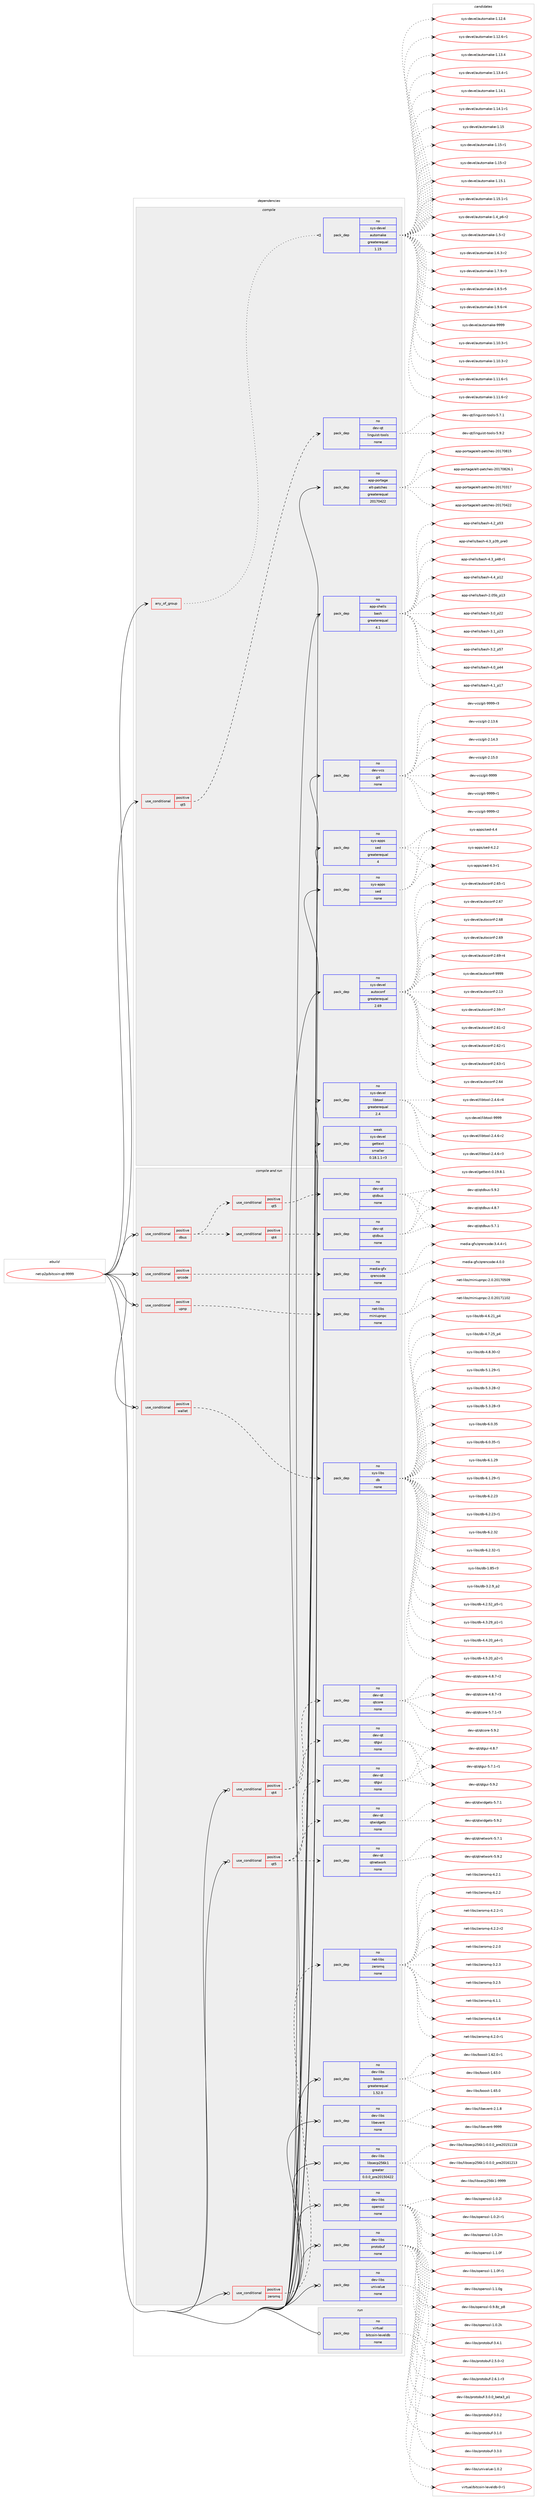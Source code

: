 digraph prolog {

# *************
# Graph options
# *************

newrank=true;
concentrate=true;
compound=true;
graph [rankdir=LR,fontname=Helvetica,fontsize=10,ranksep=1.5];#, ranksep=2.5, nodesep=0.2];
edge  [arrowhead=vee];
node  [fontname=Helvetica,fontsize=10];

# **********
# The ebuild
# **********

subgraph cluster_leftcol {
color=gray;
rank=same;
label=<<i>ebuild</i>>;
id [label="net-p2p/bitcoin-qt-9999", color=red, width=4, href="../net-p2p/bitcoin-qt-9999.svg"];
}

# ****************
# The dependencies
# ****************

subgraph cluster_midcol {
color=gray;
label=<<i>dependencies</i>>;
subgraph cluster_compile {
fillcolor="#eeeeee";
style=filled;
label=<<i>compile</i>>;
subgraph any7248 {
dependency434061 [label=<<TABLE BORDER="0" CELLBORDER="1" CELLSPACING="0" CELLPADDING="4"><TR><TD CELLPADDING="10">any_of_group</TD></TR></TABLE>>, shape=none, color=red];subgraph pack319326 {
dependency434062 [label=<<TABLE BORDER="0" CELLBORDER="1" CELLSPACING="0" CELLPADDING="4" WIDTH="220"><TR><TD ROWSPAN="6" CELLPADDING="30">pack_dep</TD></TR><TR><TD WIDTH="110">no</TD></TR><TR><TD>sys-devel</TD></TR><TR><TD>automake</TD></TR><TR><TD>greaterequal</TD></TR><TR><TD>1.15</TD></TR></TABLE>>, shape=none, color=blue];
}
dependency434061:e -> dependency434062:w [weight=20,style="dotted",arrowhead="oinv"];
}
id:e -> dependency434061:w [weight=20,style="solid",arrowhead="vee"];
subgraph cond107256 {
dependency434063 [label=<<TABLE BORDER="0" CELLBORDER="1" CELLSPACING="0" CELLPADDING="4"><TR><TD ROWSPAN="3" CELLPADDING="10">use_conditional</TD></TR><TR><TD>positive</TD></TR><TR><TD>qt5</TD></TR></TABLE>>, shape=none, color=red];
subgraph pack319327 {
dependency434064 [label=<<TABLE BORDER="0" CELLBORDER="1" CELLSPACING="0" CELLPADDING="4" WIDTH="220"><TR><TD ROWSPAN="6" CELLPADDING="30">pack_dep</TD></TR><TR><TD WIDTH="110">no</TD></TR><TR><TD>dev-qt</TD></TR><TR><TD>linguist-tools</TD></TR><TR><TD>none</TD></TR><TR><TD></TD></TR></TABLE>>, shape=none, color=blue];
}
dependency434063:e -> dependency434064:w [weight=20,style="dashed",arrowhead="vee"];
}
id:e -> dependency434063:w [weight=20,style="solid",arrowhead="vee"];
subgraph pack319328 {
dependency434065 [label=<<TABLE BORDER="0" CELLBORDER="1" CELLSPACING="0" CELLPADDING="4" WIDTH="220"><TR><TD ROWSPAN="6" CELLPADDING="30">pack_dep</TD></TR><TR><TD WIDTH="110">no</TD></TR><TR><TD>app-portage</TD></TR><TR><TD>elt-patches</TD></TR><TR><TD>greaterequal</TD></TR><TR><TD>20170422</TD></TR></TABLE>>, shape=none, color=blue];
}
id:e -> dependency434065:w [weight=20,style="solid",arrowhead="vee"];
subgraph pack319329 {
dependency434066 [label=<<TABLE BORDER="0" CELLBORDER="1" CELLSPACING="0" CELLPADDING="4" WIDTH="220"><TR><TD ROWSPAN="6" CELLPADDING="30">pack_dep</TD></TR><TR><TD WIDTH="110">no</TD></TR><TR><TD>app-shells</TD></TR><TR><TD>bash</TD></TR><TR><TD>greaterequal</TD></TR><TR><TD>4.1</TD></TR></TABLE>>, shape=none, color=blue];
}
id:e -> dependency434066:w [weight=20,style="solid",arrowhead="vee"];
subgraph pack319330 {
dependency434067 [label=<<TABLE BORDER="0" CELLBORDER="1" CELLSPACING="0" CELLPADDING="4" WIDTH="220"><TR><TD ROWSPAN="6" CELLPADDING="30">pack_dep</TD></TR><TR><TD WIDTH="110">no</TD></TR><TR><TD>dev-vcs</TD></TR><TR><TD>git</TD></TR><TR><TD>none</TD></TR><TR><TD></TD></TR></TABLE>>, shape=none, color=blue];
}
id:e -> dependency434067:w [weight=20,style="solid",arrowhead="vee"];
subgraph pack319331 {
dependency434068 [label=<<TABLE BORDER="0" CELLBORDER="1" CELLSPACING="0" CELLPADDING="4" WIDTH="220"><TR><TD ROWSPAN="6" CELLPADDING="30">pack_dep</TD></TR><TR><TD WIDTH="110">no</TD></TR><TR><TD>sys-apps</TD></TR><TR><TD>sed</TD></TR><TR><TD>greaterequal</TD></TR><TR><TD>4</TD></TR></TABLE>>, shape=none, color=blue];
}
id:e -> dependency434068:w [weight=20,style="solid",arrowhead="vee"];
subgraph pack319332 {
dependency434069 [label=<<TABLE BORDER="0" CELLBORDER="1" CELLSPACING="0" CELLPADDING="4" WIDTH="220"><TR><TD ROWSPAN="6" CELLPADDING="30">pack_dep</TD></TR><TR><TD WIDTH="110">no</TD></TR><TR><TD>sys-apps</TD></TR><TR><TD>sed</TD></TR><TR><TD>none</TD></TR><TR><TD></TD></TR></TABLE>>, shape=none, color=blue];
}
id:e -> dependency434069:w [weight=20,style="solid",arrowhead="vee"];
subgraph pack319333 {
dependency434070 [label=<<TABLE BORDER="0" CELLBORDER="1" CELLSPACING="0" CELLPADDING="4" WIDTH="220"><TR><TD ROWSPAN="6" CELLPADDING="30">pack_dep</TD></TR><TR><TD WIDTH="110">no</TD></TR><TR><TD>sys-devel</TD></TR><TR><TD>autoconf</TD></TR><TR><TD>greaterequal</TD></TR><TR><TD>2.69</TD></TR></TABLE>>, shape=none, color=blue];
}
id:e -> dependency434070:w [weight=20,style="solid",arrowhead="vee"];
subgraph pack319334 {
dependency434071 [label=<<TABLE BORDER="0" CELLBORDER="1" CELLSPACING="0" CELLPADDING="4" WIDTH="220"><TR><TD ROWSPAN="6" CELLPADDING="30">pack_dep</TD></TR><TR><TD WIDTH="110">no</TD></TR><TR><TD>sys-devel</TD></TR><TR><TD>libtool</TD></TR><TR><TD>greaterequal</TD></TR><TR><TD>2.4</TD></TR></TABLE>>, shape=none, color=blue];
}
id:e -> dependency434071:w [weight=20,style="solid",arrowhead="vee"];
subgraph pack319335 {
dependency434072 [label=<<TABLE BORDER="0" CELLBORDER="1" CELLSPACING="0" CELLPADDING="4" WIDTH="220"><TR><TD ROWSPAN="6" CELLPADDING="30">pack_dep</TD></TR><TR><TD WIDTH="110">weak</TD></TR><TR><TD>sys-devel</TD></TR><TR><TD>gettext</TD></TR><TR><TD>smaller</TD></TR><TR><TD>0.18.1.1-r3</TD></TR></TABLE>>, shape=none, color=blue];
}
id:e -> dependency434072:w [weight=20,style="solid",arrowhead="vee"];
}
subgraph cluster_compileandrun {
fillcolor="#eeeeee";
style=filled;
label=<<i>compile and run</i>>;
subgraph cond107257 {
dependency434073 [label=<<TABLE BORDER="0" CELLBORDER="1" CELLSPACING="0" CELLPADDING="4"><TR><TD ROWSPAN="3" CELLPADDING="10">use_conditional</TD></TR><TR><TD>positive</TD></TR><TR><TD>dbus</TD></TR></TABLE>>, shape=none, color=red];
subgraph cond107258 {
dependency434074 [label=<<TABLE BORDER="0" CELLBORDER="1" CELLSPACING="0" CELLPADDING="4"><TR><TD ROWSPAN="3" CELLPADDING="10">use_conditional</TD></TR><TR><TD>positive</TD></TR><TR><TD>qt4</TD></TR></TABLE>>, shape=none, color=red];
subgraph pack319336 {
dependency434075 [label=<<TABLE BORDER="0" CELLBORDER="1" CELLSPACING="0" CELLPADDING="4" WIDTH="220"><TR><TD ROWSPAN="6" CELLPADDING="30">pack_dep</TD></TR><TR><TD WIDTH="110">no</TD></TR><TR><TD>dev-qt</TD></TR><TR><TD>qtdbus</TD></TR><TR><TD>none</TD></TR><TR><TD></TD></TR></TABLE>>, shape=none, color=blue];
}
dependency434074:e -> dependency434075:w [weight=20,style="dashed",arrowhead="vee"];
}
dependency434073:e -> dependency434074:w [weight=20,style="dashed",arrowhead="vee"];
subgraph cond107259 {
dependency434076 [label=<<TABLE BORDER="0" CELLBORDER="1" CELLSPACING="0" CELLPADDING="4"><TR><TD ROWSPAN="3" CELLPADDING="10">use_conditional</TD></TR><TR><TD>positive</TD></TR><TR><TD>qt5</TD></TR></TABLE>>, shape=none, color=red];
subgraph pack319337 {
dependency434077 [label=<<TABLE BORDER="0" CELLBORDER="1" CELLSPACING="0" CELLPADDING="4" WIDTH="220"><TR><TD ROWSPAN="6" CELLPADDING="30">pack_dep</TD></TR><TR><TD WIDTH="110">no</TD></TR><TR><TD>dev-qt</TD></TR><TR><TD>qtdbus</TD></TR><TR><TD>none</TD></TR><TR><TD></TD></TR></TABLE>>, shape=none, color=blue];
}
dependency434076:e -> dependency434077:w [weight=20,style="dashed",arrowhead="vee"];
}
dependency434073:e -> dependency434076:w [weight=20,style="dashed",arrowhead="vee"];
}
id:e -> dependency434073:w [weight=20,style="solid",arrowhead="odotvee"];
subgraph cond107260 {
dependency434078 [label=<<TABLE BORDER="0" CELLBORDER="1" CELLSPACING="0" CELLPADDING="4"><TR><TD ROWSPAN="3" CELLPADDING="10">use_conditional</TD></TR><TR><TD>positive</TD></TR><TR><TD>qrcode</TD></TR></TABLE>>, shape=none, color=red];
subgraph pack319338 {
dependency434079 [label=<<TABLE BORDER="0" CELLBORDER="1" CELLSPACING="0" CELLPADDING="4" WIDTH="220"><TR><TD ROWSPAN="6" CELLPADDING="30">pack_dep</TD></TR><TR><TD WIDTH="110">no</TD></TR><TR><TD>media-gfx</TD></TR><TR><TD>qrencode</TD></TR><TR><TD>none</TD></TR><TR><TD></TD></TR></TABLE>>, shape=none, color=blue];
}
dependency434078:e -> dependency434079:w [weight=20,style="dashed",arrowhead="vee"];
}
id:e -> dependency434078:w [weight=20,style="solid",arrowhead="odotvee"];
subgraph cond107261 {
dependency434080 [label=<<TABLE BORDER="0" CELLBORDER="1" CELLSPACING="0" CELLPADDING="4"><TR><TD ROWSPAN="3" CELLPADDING="10">use_conditional</TD></TR><TR><TD>positive</TD></TR><TR><TD>qt4</TD></TR></TABLE>>, shape=none, color=red];
subgraph pack319339 {
dependency434081 [label=<<TABLE BORDER="0" CELLBORDER="1" CELLSPACING="0" CELLPADDING="4" WIDTH="220"><TR><TD ROWSPAN="6" CELLPADDING="30">pack_dep</TD></TR><TR><TD WIDTH="110">no</TD></TR><TR><TD>dev-qt</TD></TR><TR><TD>qtcore</TD></TR><TR><TD>none</TD></TR><TR><TD></TD></TR></TABLE>>, shape=none, color=blue];
}
dependency434080:e -> dependency434081:w [weight=20,style="dashed",arrowhead="vee"];
subgraph pack319340 {
dependency434082 [label=<<TABLE BORDER="0" CELLBORDER="1" CELLSPACING="0" CELLPADDING="4" WIDTH="220"><TR><TD ROWSPAN="6" CELLPADDING="30">pack_dep</TD></TR><TR><TD WIDTH="110">no</TD></TR><TR><TD>dev-qt</TD></TR><TR><TD>qtgui</TD></TR><TR><TD>none</TD></TR><TR><TD></TD></TR></TABLE>>, shape=none, color=blue];
}
dependency434080:e -> dependency434082:w [weight=20,style="dashed",arrowhead="vee"];
}
id:e -> dependency434080:w [weight=20,style="solid",arrowhead="odotvee"];
subgraph cond107262 {
dependency434083 [label=<<TABLE BORDER="0" CELLBORDER="1" CELLSPACING="0" CELLPADDING="4"><TR><TD ROWSPAN="3" CELLPADDING="10">use_conditional</TD></TR><TR><TD>positive</TD></TR><TR><TD>qt5</TD></TR></TABLE>>, shape=none, color=red];
subgraph pack319341 {
dependency434084 [label=<<TABLE BORDER="0" CELLBORDER="1" CELLSPACING="0" CELLPADDING="4" WIDTH="220"><TR><TD ROWSPAN="6" CELLPADDING="30">pack_dep</TD></TR><TR><TD WIDTH="110">no</TD></TR><TR><TD>dev-qt</TD></TR><TR><TD>qtgui</TD></TR><TR><TD>none</TD></TR><TR><TD></TD></TR></TABLE>>, shape=none, color=blue];
}
dependency434083:e -> dependency434084:w [weight=20,style="dashed",arrowhead="vee"];
subgraph pack319342 {
dependency434085 [label=<<TABLE BORDER="0" CELLBORDER="1" CELLSPACING="0" CELLPADDING="4" WIDTH="220"><TR><TD ROWSPAN="6" CELLPADDING="30">pack_dep</TD></TR><TR><TD WIDTH="110">no</TD></TR><TR><TD>dev-qt</TD></TR><TR><TD>qtnetwork</TD></TR><TR><TD>none</TD></TR><TR><TD></TD></TR></TABLE>>, shape=none, color=blue];
}
dependency434083:e -> dependency434085:w [weight=20,style="dashed",arrowhead="vee"];
subgraph pack319343 {
dependency434086 [label=<<TABLE BORDER="0" CELLBORDER="1" CELLSPACING="0" CELLPADDING="4" WIDTH="220"><TR><TD ROWSPAN="6" CELLPADDING="30">pack_dep</TD></TR><TR><TD WIDTH="110">no</TD></TR><TR><TD>dev-qt</TD></TR><TR><TD>qtwidgets</TD></TR><TR><TD>none</TD></TR><TR><TD></TD></TR></TABLE>>, shape=none, color=blue];
}
dependency434083:e -> dependency434086:w [weight=20,style="dashed",arrowhead="vee"];
}
id:e -> dependency434083:w [weight=20,style="solid",arrowhead="odotvee"];
subgraph cond107263 {
dependency434087 [label=<<TABLE BORDER="0" CELLBORDER="1" CELLSPACING="0" CELLPADDING="4"><TR><TD ROWSPAN="3" CELLPADDING="10">use_conditional</TD></TR><TR><TD>positive</TD></TR><TR><TD>upnp</TD></TR></TABLE>>, shape=none, color=red];
subgraph pack319344 {
dependency434088 [label=<<TABLE BORDER="0" CELLBORDER="1" CELLSPACING="0" CELLPADDING="4" WIDTH="220"><TR><TD ROWSPAN="6" CELLPADDING="30">pack_dep</TD></TR><TR><TD WIDTH="110">no</TD></TR><TR><TD>net-libs</TD></TR><TR><TD>miniupnpc</TD></TR><TR><TD>none</TD></TR><TR><TD></TD></TR></TABLE>>, shape=none, color=blue];
}
dependency434087:e -> dependency434088:w [weight=20,style="dashed",arrowhead="vee"];
}
id:e -> dependency434087:w [weight=20,style="solid",arrowhead="odotvee"];
subgraph cond107264 {
dependency434089 [label=<<TABLE BORDER="0" CELLBORDER="1" CELLSPACING="0" CELLPADDING="4"><TR><TD ROWSPAN="3" CELLPADDING="10">use_conditional</TD></TR><TR><TD>positive</TD></TR><TR><TD>wallet</TD></TR></TABLE>>, shape=none, color=red];
subgraph pack319345 {
dependency434090 [label=<<TABLE BORDER="0" CELLBORDER="1" CELLSPACING="0" CELLPADDING="4" WIDTH="220"><TR><TD ROWSPAN="6" CELLPADDING="30">pack_dep</TD></TR><TR><TD WIDTH="110">no</TD></TR><TR><TD>sys-libs</TD></TR><TR><TD>db</TD></TR><TR><TD>none</TD></TR><TR><TD></TD></TR></TABLE>>, shape=none, color=blue];
}
dependency434089:e -> dependency434090:w [weight=20,style="dashed",arrowhead="vee"];
}
id:e -> dependency434089:w [weight=20,style="solid",arrowhead="odotvee"];
subgraph cond107265 {
dependency434091 [label=<<TABLE BORDER="0" CELLBORDER="1" CELLSPACING="0" CELLPADDING="4"><TR><TD ROWSPAN="3" CELLPADDING="10">use_conditional</TD></TR><TR><TD>positive</TD></TR><TR><TD>zeromq</TD></TR></TABLE>>, shape=none, color=red];
subgraph pack319346 {
dependency434092 [label=<<TABLE BORDER="0" CELLBORDER="1" CELLSPACING="0" CELLPADDING="4" WIDTH="220"><TR><TD ROWSPAN="6" CELLPADDING="30">pack_dep</TD></TR><TR><TD WIDTH="110">no</TD></TR><TR><TD>net-libs</TD></TR><TR><TD>zeromq</TD></TR><TR><TD>none</TD></TR><TR><TD></TD></TR></TABLE>>, shape=none, color=blue];
}
dependency434091:e -> dependency434092:w [weight=20,style="dashed",arrowhead="vee"];
}
id:e -> dependency434091:w [weight=20,style="solid",arrowhead="odotvee"];
subgraph pack319347 {
dependency434093 [label=<<TABLE BORDER="0" CELLBORDER="1" CELLSPACING="0" CELLPADDING="4" WIDTH="220"><TR><TD ROWSPAN="6" CELLPADDING="30">pack_dep</TD></TR><TR><TD WIDTH="110">no</TD></TR><TR><TD>dev-libs</TD></TR><TR><TD>boost</TD></TR><TR><TD>greaterequal</TD></TR><TR><TD>1.52.0</TD></TR></TABLE>>, shape=none, color=blue];
}
id:e -> dependency434093:w [weight=20,style="solid",arrowhead="odotvee"];
subgraph pack319348 {
dependency434094 [label=<<TABLE BORDER="0" CELLBORDER="1" CELLSPACING="0" CELLPADDING="4" WIDTH="220"><TR><TD ROWSPAN="6" CELLPADDING="30">pack_dep</TD></TR><TR><TD WIDTH="110">no</TD></TR><TR><TD>dev-libs</TD></TR><TR><TD>libevent</TD></TR><TR><TD>none</TD></TR><TR><TD></TD></TR></TABLE>>, shape=none, color=blue];
}
id:e -> dependency434094:w [weight=20,style="solid",arrowhead="odotvee"];
subgraph pack319349 {
dependency434095 [label=<<TABLE BORDER="0" CELLBORDER="1" CELLSPACING="0" CELLPADDING="4" WIDTH="220"><TR><TD ROWSPAN="6" CELLPADDING="30">pack_dep</TD></TR><TR><TD WIDTH="110">no</TD></TR><TR><TD>dev-libs</TD></TR><TR><TD>libsecp256k1</TD></TR><TR><TD>greater</TD></TR><TR><TD>0.0.0_pre20150422</TD></TR></TABLE>>, shape=none, color=blue];
}
id:e -> dependency434095:w [weight=20,style="solid",arrowhead="odotvee"];
subgraph pack319350 {
dependency434096 [label=<<TABLE BORDER="0" CELLBORDER="1" CELLSPACING="0" CELLPADDING="4" WIDTH="220"><TR><TD ROWSPAN="6" CELLPADDING="30">pack_dep</TD></TR><TR><TD WIDTH="110">no</TD></TR><TR><TD>dev-libs</TD></TR><TR><TD>openssl</TD></TR><TR><TD>none</TD></TR><TR><TD></TD></TR></TABLE>>, shape=none, color=blue];
}
id:e -> dependency434096:w [weight=20,style="solid",arrowhead="odotvee"];
subgraph pack319351 {
dependency434097 [label=<<TABLE BORDER="0" CELLBORDER="1" CELLSPACING="0" CELLPADDING="4" WIDTH="220"><TR><TD ROWSPAN="6" CELLPADDING="30">pack_dep</TD></TR><TR><TD WIDTH="110">no</TD></TR><TR><TD>dev-libs</TD></TR><TR><TD>protobuf</TD></TR><TR><TD>none</TD></TR><TR><TD></TD></TR></TABLE>>, shape=none, color=blue];
}
id:e -> dependency434097:w [weight=20,style="solid",arrowhead="odotvee"];
subgraph pack319352 {
dependency434098 [label=<<TABLE BORDER="0" CELLBORDER="1" CELLSPACING="0" CELLPADDING="4" WIDTH="220"><TR><TD ROWSPAN="6" CELLPADDING="30">pack_dep</TD></TR><TR><TD WIDTH="110">no</TD></TR><TR><TD>dev-libs</TD></TR><TR><TD>univalue</TD></TR><TR><TD>none</TD></TR><TR><TD></TD></TR></TABLE>>, shape=none, color=blue];
}
id:e -> dependency434098:w [weight=20,style="solid",arrowhead="odotvee"];
}
subgraph cluster_run {
fillcolor="#eeeeee";
style=filled;
label=<<i>run</i>>;
subgraph pack319353 {
dependency434099 [label=<<TABLE BORDER="0" CELLBORDER="1" CELLSPACING="0" CELLPADDING="4" WIDTH="220"><TR><TD ROWSPAN="6" CELLPADDING="30">pack_dep</TD></TR><TR><TD WIDTH="110">no</TD></TR><TR><TD>virtual</TD></TR><TR><TD>bitcoin-leveldb</TD></TR><TR><TD>none</TD></TR><TR><TD></TD></TR></TABLE>>, shape=none, color=blue];
}
id:e -> dependency434099:w [weight=20,style="solid",arrowhead="odot"];
}
}

# **************
# The candidates
# **************

subgraph cluster_choices {
rank=same;
color=gray;
label=<<i>candidates</i>>;

subgraph choice319326 {
color=black;
nodesep=1;
choice11512111545100101118101108479711711611110997107101454946494846514511449 [label="sys-devel/automake-1.10.3-r1", color=red, width=4,href="../sys-devel/automake-1.10.3-r1.svg"];
choice11512111545100101118101108479711711611110997107101454946494846514511450 [label="sys-devel/automake-1.10.3-r2", color=red, width=4,href="../sys-devel/automake-1.10.3-r2.svg"];
choice11512111545100101118101108479711711611110997107101454946494946544511449 [label="sys-devel/automake-1.11.6-r1", color=red, width=4,href="../sys-devel/automake-1.11.6-r1.svg"];
choice11512111545100101118101108479711711611110997107101454946494946544511450 [label="sys-devel/automake-1.11.6-r2", color=red, width=4,href="../sys-devel/automake-1.11.6-r2.svg"];
choice1151211154510010111810110847971171161111099710710145494649504654 [label="sys-devel/automake-1.12.6", color=red, width=4,href="../sys-devel/automake-1.12.6.svg"];
choice11512111545100101118101108479711711611110997107101454946495046544511449 [label="sys-devel/automake-1.12.6-r1", color=red, width=4,href="../sys-devel/automake-1.12.6-r1.svg"];
choice1151211154510010111810110847971171161111099710710145494649514652 [label="sys-devel/automake-1.13.4", color=red, width=4,href="../sys-devel/automake-1.13.4.svg"];
choice11512111545100101118101108479711711611110997107101454946495146524511449 [label="sys-devel/automake-1.13.4-r1", color=red, width=4,href="../sys-devel/automake-1.13.4-r1.svg"];
choice1151211154510010111810110847971171161111099710710145494649524649 [label="sys-devel/automake-1.14.1", color=red, width=4,href="../sys-devel/automake-1.14.1.svg"];
choice11512111545100101118101108479711711611110997107101454946495246494511449 [label="sys-devel/automake-1.14.1-r1", color=red, width=4,href="../sys-devel/automake-1.14.1-r1.svg"];
choice115121115451001011181011084797117116111109971071014549464953 [label="sys-devel/automake-1.15", color=red, width=4,href="../sys-devel/automake-1.15.svg"];
choice1151211154510010111810110847971171161111099710710145494649534511449 [label="sys-devel/automake-1.15-r1", color=red, width=4,href="../sys-devel/automake-1.15-r1.svg"];
choice1151211154510010111810110847971171161111099710710145494649534511450 [label="sys-devel/automake-1.15-r2", color=red, width=4,href="../sys-devel/automake-1.15-r2.svg"];
choice1151211154510010111810110847971171161111099710710145494649534649 [label="sys-devel/automake-1.15.1", color=red, width=4,href="../sys-devel/automake-1.15.1.svg"];
choice11512111545100101118101108479711711611110997107101454946495346494511449 [label="sys-devel/automake-1.15.1-r1", color=red, width=4,href="../sys-devel/automake-1.15.1-r1.svg"];
choice115121115451001011181011084797117116111109971071014549465295112544511450 [label="sys-devel/automake-1.4_p6-r2", color=red, width=4,href="../sys-devel/automake-1.4_p6-r2.svg"];
choice11512111545100101118101108479711711611110997107101454946534511450 [label="sys-devel/automake-1.5-r2", color=red, width=4,href="../sys-devel/automake-1.5-r2.svg"];
choice115121115451001011181011084797117116111109971071014549465446514511450 [label="sys-devel/automake-1.6.3-r2", color=red, width=4,href="../sys-devel/automake-1.6.3-r2.svg"];
choice115121115451001011181011084797117116111109971071014549465546574511451 [label="sys-devel/automake-1.7.9-r3", color=red, width=4,href="../sys-devel/automake-1.7.9-r3.svg"];
choice115121115451001011181011084797117116111109971071014549465646534511453 [label="sys-devel/automake-1.8.5-r5", color=red, width=4,href="../sys-devel/automake-1.8.5-r5.svg"];
choice115121115451001011181011084797117116111109971071014549465746544511452 [label="sys-devel/automake-1.9.6-r4", color=red, width=4,href="../sys-devel/automake-1.9.6-r4.svg"];
choice115121115451001011181011084797117116111109971071014557575757 [label="sys-devel/automake-9999", color=red, width=4,href="../sys-devel/automake-9999.svg"];
dependency434062:e -> choice11512111545100101118101108479711711611110997107101454946494846514511449:w [style=dotted,weight="100"];
dependency434062:e -> choice11512111545100101118101108479711711611110997107101454946494846514511450:w [style=dotted,weight="100"];
dependency434062:e -> choice11512111545100101118101108479711711611110997107101454946494946544511449:w [style=dotted,weight="100"];
dependency434062:e -> choice11512111545100101118101108479711711611110997107101454946494946544511450:w [style=dotted,weight="100"];
dependency434062:e -> choice1151211154510010111810110847971171161111099710710145494649504654:w [style=dotted,weight="100"];
dependency434062:e -> choice11512111545100101118101108479711711611110997107101454946495046544511449:w [style=dotted,weight="100"];
dependency434062:e -> choice1151211154510010111810110847971171161111099710710145494649514652:w [style=dotted,weight="100"];
dependency434062:e -> choice11512111545100101118101108479711711611110997107101454946495146524511449:w [style=dotted,weight="100"];
dependency434062:e -> choice1151211154510010111810110847971171161111099710710145494649524649:w [style=dotted,weight="100"];
dependency434062:e -> choice11512111545100101118101108479711711611110997107101454946495246494511449:w [style=dotted,weight="100"];
dependency434062:e -> choice115121115451001011181011084797117116111109971071014549464953:w [style=dotted,weight="100"];
dependency434062:e -> choice1151211154510010111810110847971171161111099710710145494649534511449:w [style=dotted,weight="100"];
dependency434062:e -> choice1151211154510010111810110847971171161111099710710145494649534511450:w [style=dotted,weight="100"];
dependency434062:e -> choice1151211154510010111810110847971171161111099710710145494649534649:w [style=dotted,weight="100"];
dependency434062:e -> choice11512111545100101118101108479711711611110997107101454946495346494511449:w [style=dotted,weight="100"];
dependency434062:e -> choice115121115451001011181011084797117116111109971071014549465295112544511450:w [style=dotted,weight="100"];
dependency434062:e -> choice11512111545100101118101108479711711611110997107101454946534511450:w [style=dotted,weight="100"];
dependency434062:e -> choice115121115451001011181011084797117116111109971071014549465446514511450:w [style=dotted,weight="100"];
dependency434062:e -> choice115121115451001011181011084797117116111109971071014549465546574511451:w [style=dotted,weight="100"];
dependency434062:e -> choice115121115451001011181011084797117116111109971071014549465646534511453:w [style=dotted,weight="100"];
dependency434062:e -> choice115121115451001011181011084797117116111109971071014549465746544511452:w [style=dotted,weight="100"];
dependency434062:e -> choice115121115451001011181011084797117116111109971071014557575757:w [style=dotted,weight="100"];
}
subgraph choice319327 {
color=black;
nodesep=1;
choice100101118451131164710810511010311710511511645116111111108115455346554649 [label="dev-qt/linguist-tools-5.7.1", color=red, width=4,href="../dev-qt/linguist-tools-5.7.1.svg"];
choice100101118451131164710810511010311710511511645116111111108115455346574650 [label="dev-qt/linguist-tools-5.9.2", color=red, width=4,href="../dev-qt/linguist-tools-5.9.2.svg"];
dependency434064:e -> choice100101118451131164710810511010311710511511645116111111108115455346554649:w [style=dotted,weight="100"];
dependency434064:e -> choice100101118451131164710810511010311710511511645116111111108115455346574650:w [style=dotted,weight="100"];
}
subgraph choice319328 {
color=black;
nodesep=1;
choice97112112451121111141169710310147101108116451129711699104101115455048495548514955 [label="app-portage/elt-patches-20170317", color=red, width=4,href="../app-portage/elt-patches-20170317.svg"];
choice97112112451121111141169710310147101108116451129711699104101115455048495548525050 [label="app-portage/elt-patches-20170422", color=red, width=4,href="../app-portage/elt-patches-20170422.svg"];
choice97112112451121111141169710310147101108116451129711699104101115455048495548564953 [label="app-portage/elt-patches-20170815", color=red, width=4,href="../app-portage/elt-patches-20170815.svg"];
choice971121124511211111411697103101471011081164511297116991041011154550484955485650544649 [label="app-portage/elt-patches-20170826.1", color=red, width=4,href="../app-portage/elt-patches-20170826.1.svg"];
dependency434065:e -> choice97112112451121111141169710310147101108116451129711699104101115455048495548514955:w [style=dotted,weight="100"];
dependency434065:e -> choice97112112451121111141169710310147101108116451129711699104101115455048495548525050:w [style=dotted,weight="100"];
dependency434065:e -> choice97112112451121111141169710310147101108116451129711699104101115455048495548564953:w [style=dotted,weight="100"];
dependency434065:e -> choice971121124511211111411697103101471011081164511297116991041011154550484955485650544649:w [style=dotted,weight="100"];
}
subgraph choice319329 {
color=black;
nodesep=1;
choice9711211245115104101108108115479897115104455046485398951124951 [label="app-shells/bash-2.05b_p13", color=red, width=4,href="../app-shells/bash-2.05b_p13.svg"];
choice971121124511510410110810811547989711510445514648951125050 [label="app-shells/bash-3.0_p22", color=red, width=4,href="../app-shells/bash-3.0_p22.svg"];
choice971121124511510410110810811547989711510445514649951125051 [label="app-shells/bash-3.1_p23", color=red, width=4,href="../app-shells/bash-3.1_p23.svg"];
choice971121124511510410110810811547989711510445514650951125355 [label="app-shells/bash-3.2_p57", color=red, width=4,href="../app-shells/bash-3.2_p57.svg"];
choice971121124511510410110810811547989711510445524648951125252 [label="app-shells/bash-4.0_p44", color=red, width=4,href="../app-shells/bash-4.0_p44.svg"];
choice971121124511510410110810811547989711510445524649951124955 [label="app-shells/bash-4.1_p17", color=red, width=4,href="../app-shells/bash-4.1_p17.svg"];
choice971121124511510410110810811547989711510445524650951125351 [label="app-shells/bash-4.2_p53", color=red, width=4,href="../app-shells/bash-4.2_p53.svg"];
choice9711211245115104101108108115479897115104455246519511251579511211410148 [label="app-shells/bash-4.3_p39_pre0", color=red, width=4,href="../app-shells/bash-4.3_p39_pre0.svg"];
choice9711211245115104101108108115479897115104455246519511252564511449 [label="app-shells/bash-4.3_p48-r1", color=red, width=4,href="../app-shells/bash-4.3_p48-r1.svg"];
choice971121124511510410110810811547989711510445524652951124950 [label="app-shells/bash-4.4_p12", color=red, width=4,href="../app-shells/bash-4.4_p12.svg"];
dependency434066:e -> choice9711211245115104101108108115479897115104455046485398951124951:w [style=dotted,weight="100"];
dependency434066:e -> choice971121124511510410110810811547989711510445514648951125050:w [style=dotted,weight="100"];
dependency434066:e -> choice971121124511510410110810811547989711510445514649951125051:w [style=dotted,weight="100"];
dependency434066:e -> choice971121124511510410110810811547989711510445514650951125355:w [style=dotted,weight="100"];
dependency434066:e -> choice971121124511510410110810811547989711510445524648951125252:w [style=dotted,weight="100"];
dependency434066:e -> choice971121124511510410110810811547989711510445524649951124955:w [style=dotted,weight="100"];
dependency434066:e -> choice971121124511510410110810811547989711510445524650951125351:w [style=dotted,weight="100"];
dependency434066:e -> choice9711211245115104101108108115479897115104455246519511251579511211410148:w [style=dotted,weight="100"];
dependency434066:e -> choice9711211245115104101108108115479897115104455246519511252564511449:w [style=dotted,weight="100"];
dependency434066:e -> choice971121124511510410110810811547989711510445524652951124950:w [style=dotted,weight="100"];
}
subgraph choice319330 {
color=black;
nodesep=1;
choice10010111845118991154710310511645504649514654 [label="dev-vcs/git-2.13.6", color=red, width=4,href="../dev-vcs/git-2.13.6.svg"];
choice10010111845118991154710310511645504649524651 [label="dev-vcs/git-2.14.3", color=red, width=4,href="../dev-vcs/git-2.14.3.svg"];
choice10010111845118991154710310511645504649534648 [label="dev-vcs/git-2.15.0", color=red, width=4,href="../dev-vcs/git-2.15.0.svg"];
choice1001011184511899115471031051164557575757 [label="dev-vcs/git-9999", color=red, width=4,href="../dev-vcs/git-9999.svg"];
choice10010111845118991154710310511645575757574511449 [label="dev-vcs/git-9999-r1", color=red, width=4,href="../dev-vcs/git-9999-r1.svg"];
choice10010111845118991154710310511645575757574511450 [label="dev-vcs/git-9999-r2", color=red, width=4,href="../dev-vcs/git-9999-r2.svg"];
choice10010111845118991154710310511645575757574511451 [label="dev-vcs/git-9999-r3", color=red, width=4,href="../dev-vcs/git-9999-r3.svg"];
dependency434067:e -> choice10010111845118991154710310511645504649514654:w [style=dotted,weight="100"];
dependency434067:e -> choice10010111845118991154710310511645504649524651:w [style=dotted,weight="100"];
dependency434067:e -> choice10010111845118991154710310511645504649534648:w [style=dotted,weight="100"];
dependency434067:e -> choice1001011184511899115471031051164557575757:w [style=dotted,weight="100"];
dependency434067:e -> choice10010111845118991154710310511645575757574511449:w [style=dotted,weight="100"];
dependency434067:e -> choice10010111845118991154710310511645575757574511450:w [style=dotted,weight="100"];
dependency434067:e -> choice10010111845118991154710310511645575757574511451:w [style=dotted,weight="100"];
}
subgraph choice319331 {
color=black;
nodesep=1;
choice115121115459711211211547115101100455246504650 [label="sys-apps/sed-4.2.2", color=red, width=4,href="../sys-apps/sed-4.2.2.svg"];
choice115121115459711211211547115101100455246514511449 [label="sys-apps/sed-4.3-r1", color=red, width=4,href="../sys-apps/sed-4.3-r1.svg"];
choice11512111545971121121154711510110045524652 [label="sys-apps/sed-4.4", color=red, width=4,href="../sys-apps/sed-4.4.svg"];
dependency434068:e -> choice115121115459711211211547115101100455246504650:w [style=dotted,weight="100"];
dependency434068:e -> choice115121115459711211211547115101100455246514511449:w [style=dotted,weight="100"];
dependency434068:e -> choice11512111545971121121154711510110045524652:w [style=dotted,weight="100"];
}
subgraph choice319332 {
color=black;
nodesep=1;
choice115121115459711211211547115101100455246504650 [label="sys-apps/sed-4.2.2", color=red, width=4,href="../sys-apps/sed-4.2.2.svg"];
choice115121115459711211211547115101100455246514511449 [label="sys-apps/sed-4.3-r1", color=red, width=4,href="../sys-apps/sed-4.3-r1.svg"];
choice11512111545971121121154711510110045524652 [label="sys-apps/sed-4.4", color=red, width=4,href="../sys-apps/sed-4.4.svg"];
dependency434069:e -> choice115121115459711211211547115101100455246504650:w [style=dotted,weight="100"];
dependency434069:e -> choice115121115459711211211547115101100455246514511449:w [style=dotted,weight="100"];
dependency434069:e -> choice11512111545971121121154711510110045524652:w [style=dotted,weight="100"];
}
subgraph choice319333 {
color=black;
nodesep=1;
choice115121115451001011181011084797117116111991111101024550464951 [label="sys-devel/autoconf-2.13", color=red, width=4,href="../sys-devel/autoconf-2.13.svg"];
choice1151211154510010111810110847971171161119911111010245504653574511455 [label="sys-devel/autoconf-2.59-r7", color=red, width=4,href="../sys-devel/autoconf-2.59-r7.svg"];
choice1151211154510010111810110847971171161119911111010245504654494511450 [label="sys-devel/autoconf-2.61-r2", color=red, width=4,href="../sys-devel/autoconf-2.61-r2.svg"];
choice1151211154510010111810110847971171161119911111010245504654504511449 [label="sys-devel/autoconf-2.62-r1", color=red, width=4,href="../sys-devel/autoconf-2.62-r1.svg"];
choice1151211154510010111810110847971171161119911111010245504654514511449 [label="sys-devel/autoconf-2.63-r1", color=red, width=4,href="../sys-devel/autoconf-2.63-r1.svg"];
choice115121115451001011181011084797117116111991111101024550465452 [label="sys-devel/autoconf-2.64", color=red, width=4,href="../sys-devel/autoconf-2.64.svg"];
choice1151211154510010111810110847971171161119911111010245504654534511449 [label="sys-devel/autoconf-2.65-r1", color=red, width=4,href="../sys-devel/autoconf-2.65-r1.svg"];
choice115121115451001011181011084797117116111991111101024550465455 [label="sys-devel/autoconf-2.67", color=red, width=4,href="../sys-devel/autoconf-2.67.svg"];
choice115121115451001011181011084797117116111991111101024550465456 [label="sys-devel/autoconf-2.68", color=red, width=4,href="../sys-devel/autoconf-2.68.svg"];
choice115121115451001011181011084797117116111991111101024550465457 [label="sys-devel/autoconf-2.69", color=red, width=4,href="../sys-devel/autoconf-2.69.svg"];
choice1151211154510010111810110847971171161119911111010245504654574511452 [label="sys-devel/autoconf-2.69-r4", color=red, width=4,href="../sys-devel/autoconf-2.69-r4.svg"];
choice115121115451001011181011084797117116111991111101024557575757 [label="sys-devel/autoconf-9999", color=red, width=4,href="../sys-devel/autoconf-9999.svg"];
dependency434070:e -> choice115121115451001011181011084797117116111991111101024550464951:w [style=dotted,weight="100"];
dependency434070:e -> choice1151211154510010111810110847971171161119911111010245504653574511455:w [style=dotted,weight="100"];
dependency434070:e -> choice1151211154510010111810110847971171161119911111010245504654494511450:w [style=dotted,weight="100"];
dependency434070:e -> choice1151211154510010111810110847971171161119911111010245504654504511449:w [style=dotted,weight="100"];
dependency434070:e -> choice1151211154510010111810110847971171161119911111010245504654514511449:w [style=dotted,weight="100"];
dependency434070:e -> choice115121115451001011181011084797117116111991111101024550465452:w [style=dotted,weight="100"];
dependency434070:e -> choice1151211154510010111810110847971171161119911111010245504654534511449:w [style=dotted,weight="100"];
dependency434070:e -> choice115121115451001011181011084797117116111991111101024550465455:w [style=dotted,weight="100"];
dependency434070:e -> choice115121115451001011181011084797117116111991111101024550465456:w [style=dotted,weight="100"];
dependency434070:e -> choice115121115451001011181011084797117116111991111101024550465457:w [style=dotted,weight="100"];
dependency434070:e -> choice1151211154510010111810110847971171161119911111010245504654574511452:w [style=dotted,weight="100"];
dependency434070:e -> choice115121115451001011181011084797117116111991111101024557575757:w [style=dotted,weight="100"];
}
subgraph choice319334 {
color=black;
nodesep=1;
choice1151211154510010111810110847108105981161111111084550465246544511450 [label="sys-devel/libtool-2.4.6-r2", color=red, width=4,href="../sys-devel/libtool-2.4.6-r2.svg"];
choice1151211154510010111810110847108105981161111111084550465246544511451 [label="sys-devel/libtool-2.4.6-r3", color=red, width=4,href="../sys-devel/libtool-2.4.6-r3.svg"];
choice1151211154510010111810110847108105981161111111084550465246544511452 [label="sys-devel/libtool-2.4.6-r4", color=red, width=4,href="../sys-devel/libtool-2.4.6-r4.svg"];
choice1151211154510010111810110847108105981161111111084557575757 [label="sys-devel/libtool-9999", color=red, width=4,href="../sys-devel/libtool-9999.svg"];
dependency434071:e -> choice1151211154510010111810110847108105981161111111084550465246544511450:w [style=dotted,weight="100"];
dependency434071:e -> choice1151211154510010111810110847108105981161111111084550465246544511451:w [style=dotted,weight="100"];
dependency434071:e -> choice1151211154510010111810110847108105981161111111084550465246544511452:w [style=dotted,weight="100"];
dependency434071:e -> choice1151211154510010111810110847108105981161111111084557575757:w [style=dotted,weight="100"];
}
subgraph choice319335 {
color=black;
nodesep=1;
choice1151211154510010111810110847103101116116101120116454846495746564649 [label="sys-devel/gettext-0.19.8.1", color=red, width=4,href="../sys-devel/gettext-0.19.8.1.svg"];
dependency434072:e -> choice1151211154510010111810110847103101116116101120116454846495746564649:w [style=dotted,weight="100"];
}
subgraph choice319336 {
color=black;
nodesep=1;
choice100101118451131164711311610098117115455246564655 [label="dev-qt/qtdbus-4.8.7", color=red, width=4,href="../dev-qt/qtdbus-4.8.7.svg"];
choice100101118451131164711311610098117115455346554649 [label="dev-qt/qtdbus-5.7.1", color=red, width=4,href="../dev-qt/qtdbus-5.7.1.svg"];
choice100101118451131164711311610098117115455346574650 [label="dev-qt/qtdbus-5.9.2", color=red, width=4,href="../dev-qt/qtdbus-5.9.2.svg"];
dependency434075:e -> choice100101118451131164711311610098117115455246564655:w [style=dotted,weight="100"];
dependency434075:e -> choice100101118451131164711311610098117115455346554649:w [style=dotted,weight="100"];
dependency434075:e -> choice100101118451131164711311610098117115455346574650:w [style=dotted,weight="100"];
}
subgraph choice319337 {
color=black;
nodesep=1;
choice100101118451131164711311610098117115455246564655 [label="dev-qt/qtdbus-4.8.7", color=red, width=4,href="../dev-qt/qtdbus-4.8.7.svg"];
choice100101118451131164711311610098117115455346554649 [label="dev-qt/qtdbus-5.7.1", color=red, width=4,href="../dev-qt/qtdbus-5.7.1.svg"];
choice100101118451131164711311610098117115455346574650 [label="dev-qt/qtdbus-5.9.2", color=red, width=4,href="../dev-qt/qtdbus-5.9.2.svg"];
dependency434077:e -> choice100101118451131164711311610098117115455246564655:w [style=dotted,weight="100"];
dependency434077:e -> choice100101118451131164711311610098117115455346554649:w [style=dotted,weight="100"];
dependency434077:e -> choice100101118451131164711311610098117115455346574650:w [style=dotted,weight="100"];
}
subgraph choice319338 {
color=black;
nodesep=1;
choice109101100105974510310212047113114101110991111001014551465246524511449 [label="media-gfx/qrencode-3.4.4-r1", color=red, width=4,href="../media-gfx/qrencode-3.4.4-r1.svg"];
choice10910110010597451031021204711311410111099111100101455246484648 [label="media-gfx/qrencode-4.0.0", color=red, width=4,href="../media-gfx/qrencode-4.0.0.svg"];
dependency434079:e -> choice109101100105974510310212047113114101110991111001014551465246524511449:w [style=dotted,weight="100"];
dependency434079:e -> choice10910110010597451031021204711311410111099111100101455246484648:w [style=dotted,weight="100"];
}
subgraph choice319339 {
color=black;
nodesep=1;
choice1001011184511311647113116991111141014552465646554511450 [label="dev-qt/qtcore-4.8.7-r2", color=red, width=4,href="../dev-qt/qtcore-4.8.7-r2.svg"];
choice1001011184511311647113116991111141014552465646554511451 [label="dev-qt/qtcore-4.8.7-r3", color=red, width=4,href="../dev-qt/qtcore-4.8.7-r3.svg"];
choice1001011184511311647113116991111141014553465546494511451 [label="dev-qt/qtcore-5.7.1-r3", color=red, width=4,href="../dev-qt/qtcore-5.7.1-r3.svg"];
choice100101118451131164711311699111114101455346574650 [label="dev-qt/qtcore-5.9.2", color=red, width=4,href="../dev-qt/qtcore-5.9.2.svg"];
dependency434081:e -> choice1001011184511311647113116991111141014552465646554511450:w [style=dotted,weight="100"];
dependency434081:e -> choice1001011184511311647113116991111141014552465646554511451:w [style=dotted,weight="100"];
dependency434081:e -> choice1001011184511311647113116991111141014553465546494511451:w [style=dotted,weight="100"];
dependency434081:e -> choice100101118451131164711311699111114101455346574650:w [style=dotted,weight="100"];
}
subgraph choice319340 {
color=black;
nodesep=1;
choice1001011184511311647113116103117105455246564655 [label="dev-qt/qtgui-4.8.7", color=red, width=4,href="../dev-qt/qtgui-4.8.7.svg"];
choice10010111845113116471131161031171054553465546494511449 [label="dev-qt/qtgui-5.7.1-r1", color=red, width=4,href="../dev-qt/qtgui-5.7.1-r1.svg"];
choice1001011184511311647113116103117105455346574650 [label="dev-qt/qtgui-5.9.2", color=red, width=4,href="../dev-qt/qtgui-5.9.2.svg"];
dependency434082:e -> choice1001011184511311647113116103117105455246564655:w [style=dotted,weight="100"];
dependency434082:e -> choice10010111845113116471131161031171054553465546494511449:w [style=dotted,weight="100"];
dependency434082:e -> choice1001011184511311647113116103117105455346574650:w [style=dotted,weight="100"];
}
subgraph choice319341 {
color=black;
nodesep=1;
choice1001011184511311647113116103117105455246564655 [label="dev-qt/qtgui-4.8.7", color=red, width=4,href="../dev-qt/qtgui-4.8.7.svg"];
choice10010111845113116471131161031171054553465546494511449 [label="dev-qt/qtgui-5.7.1-r1", color=red, width=4,href="../dev-qt/qtgui-5.7.1-r1.svg"];
choice1001011184511311647113116103117105455346574650 [label="dev-qt/qtgui-5.9.2", color=red, width=4,href="../dev-qt/qtgui-5.9.2.svg"];
dependency434084:e -> choice1001011184511311647113116103117105455246564655:w [style=dotted,weight="100"];
dependency434084:e -> choice10010111845113116471131161031171054553465546494511449:w [style=dotted,weight="100"];
dependency434084:e -> choice1001011184511311647113116103117105455346574650:w [style=dotted,weight="100"];
}
subgraph choice319342 {
color=black;
nodesep=1;
choice1001011184511311647113116110101116119111114107455346554649 [label="dev-qt/qtnetwork-5.7.1", color=red, width=4,href="../dev-qt/qtnetwork-5.7.1.svg"];
choice1001011184511311647113116110101116119111114107455346574650 [label="dev-qt/qtnetwork-5.9.2", color=red, width=4,href="../dev-qt/qtnetwork-5.9.2.svg"];
dependency434085:e -> choice1001011184511311647113116110101116119111114107455346554649:w [style=dotted,weight="100"];
dependency434085:e -> choice1001011184511311647113116110101116119111114107455346574650:w [style=dotted,weight="100"];
}
subgraph choice319343 {
color=black;
nodesep=1;
choice1001011184511311647113116119105100103101116115455346554649 [label="dev-qt/qtwidgets-5.7.1", color=red, width=4,href="../dev-qt/qtwidgets-5.7.1.svg"];
choice1001011184511311647113116119105100103101116115455346574650 [label="dev-qt/qtwidgets-5.9.2", color=red, width=4,href="../dev-qt/qtwidgets-5.9.2.svg"];
dependency434086:e -> choice1001011184511311647113116119105100103101116115455346554649:w [style=dotted,weight="100"];
dependency434086:e -> choice1001011184511311647113116119105100103101116115455346574650:w [style=dotted,weight="100"];
}
subgraph choice319344 {
color=black;
nodesep=1;
choice1101011164510810598115471091051101051171121101129945504648465048495548534857 [label="net-libs/miniupnpc-2.0.20170509", color=red, width=4,href="../net-libs/miniupnpc-2.0.20170509.svg"];
choice1101011164510810598115471091051101051171121101129945504648465048495549494850 [label="net-libs/miniupnpc-2.0.20171102", color=red, width=4,href="../net-libs/miniupnpc-2.0.20171102.svg"];
dependency434088:e -> choice1101011164510810598115471091051101051171121101129945504648465048495548534857:w [style=dotted,weight="100"];
dependency434088:e -> choice1101011164510810598115471091051101051171121101129945504648465048495549494850:w [style=dotted,weight="100"];
}
subgraph choice319345 {
color=black;
nodesep=1;
choice1151211154510810598115471009845494656534511451 [label="sys-libs/db-1.85-r3", color=red, width=4,href="../sys-libs/db-1.85-r3.svg"];
choice115121115451081059811547100984551465046579511250 [label="sys-libs/db-3.2.9_p2", color=red, width=4,href="../sys-libs/db-3.2.9_p2.svg"];
choice115121115451081059811547100984552465046535095112534511449 [label="sys-libs/db-4.2.52_p5-r1", color=red, width=4,href="../sys-libs/db-4.2.52_p5-r1.svg"];
choice115121115451081059811547100984552465146505795112494511449 [label="sys-libs/db-4.3.29_p1-r1", color=red, width=4,href="../sys-libs/db-4.3.29_p1-r1.svg"];
choice115121115451081059811547100984552465246504895112524511449 [label="sys-libs/db-4.4.20_p4-r1", color=red, width=4,href="../sys-libs/db-4.4.20_p4-r1.svg"];
choice115121115451081059811547100984552465346504895112504511449 [label="sys-libs/db-4.5.20_p2-r1", color=red, width=4,href="../sys-libs/db-4.5.20_p2-r1.svg"];
choice11512111545108105981154710098455246544650499511252 [label="sys-libs/db-4.6.21_p4", color=red, width=4,href="../sys-libs/db-4.6.21_p4.svg"];
choice11512111545108105981154710098455246554650539511252 [label="sys-libs/db-4.7.25_p4", color=red, width=4,href="../sys-libs/db-4.7.25_p4.svg"];
choice11512111545108105981154710098455246564651484511450 [label="sys-libs/db-4.8.30-r2", color=red, width=4,href="../sys-libs/db-4.8.30-r2.svg"];
choice11512111545108105981154710098455346494650574511449 [label="sys-libs/db-5.1.29-r1", color=red, width=4,href="../sys-libs/db-5.1.29-r1.svg"];
choice11512111545108105981154710098455346514650564511450 [label="sys-libs/db-5.3.28-r2", color=red, width=4,href="../sys-libs/db-5.3.28-r2.svg"];
choice11512111545108105981154710098455346514650564511451 [label="sys-libs/db-5.3.28-r3", color=red, width=4,href="../sys-libs/db-5.3.28-r3.svg"];
choice1151211154510810598115471009845544648465153 [label="sys-libs/db-6.0.35", color=red, width=4,href="../sys-libs/db-6.0.35.svg"];
choice11512111545108105981154710098455446484651534511449 [label="sys-libs/db-6.0.35-r1", color=red, width=4,href="../sys-libs/db-6.0.35-r1.svg"];
choice1151211154510810598115471009845544649465057 [label="sys-libs/db-6.1.29", color=red, width=4,href="../sys-libs/db-6.1.29.svg"];
choice11512111545108105981154710098455446494650574511449 [label="sys-libs/db-6.1.29-r1", color=red, width=4,href="../sys-libs/db-6.1.29-r1.svg"];
choice1151211154510810598115471009845544650465051 [label="sys-libs/db-6.2.23", color=red, width=4,href="../sys-libs/db-6.2.23.svg"];
choice11512111545108105981154710098455446504650514511449 [label="sys-libs/db-6.2.23-r1", color=red, width=4,href="../sys-libs/db-6.2.23-r1.svg"];
choice1151211154510810598115471009845544650465150 [label="sys-libs/db-6.2.32", color=red, width=4,href="../sys-libs/db-6.2.32.svg"];
choice11512111545108105981154710098455446504651504511449 [label="sys-libs/db-6.2.32-r1", color=red, width=4,href="../sys-libs/db-6.2.32-r1.svg"];
dependency434090:e -> choice1151211154510810598115471009845494656534511451:w [style=dotted,weight="100"];
dependency434090:e -> choice115121115451081059811547100984551465046579511250:w [style=dotted,weight="100"];
dependency434090:e -> choice115121115451081059811547100984552465046535095112534511449:w [style=dotted,weight="100"];
dependency434090:e -> choice115121115451081059811547100984552465146505795112494511449:w [style=dotted,weight="100"];
dependency434090:e -> choice115121115451081059811547100984552465246504895112524511449:w [style=dotted,weight="100"];
dependency434090:e -> choice115121115451081059811547100984552465346504895112504511449:w [style=dotted,weight="100"];
dependency434090:e -> choice11512111545108105981154710098455246544650499511252:w [style=dotted,weight="100"];
dependency434090:e -> choice11512111545108105981154710098455246554650539511252:w [style=dotted,weight="100"];
dependency434090:e -> choice11512111545108105981154710098455246564651484511450:w [style=dotted,weight="100"];
dependency434090:e -> choice11512111545108105981154710098455346494650574511449:w [style=dotted,weight="100"];
dependency434090:e -> choice11512111545108105981154710098455346514650564511450:w [style=dotted,weight="100"];
dependency434090:e -> choice11512111545108105981154710098455346514650564511451:w [style=dotted,weight="100"];
dependency434090:e -> choice1151211154510810598115471009845544648465153:w [style=dotted,weight="100"];
dependency434090:e -> choice11512111545108105981154710098455446484651534511449:w [style=dotted,weight="100"];
dependency434090:e -> choice1151211154510810598115471009845544649465057:w [style=dotted,weight="100"];
dependency434090:e -> choice11512111545108105981154710098455446494650574511449:w [style=dotted,weight="100"];
dependency434090:e -> choice1151211154510810598115471009845544650465051:w [style=dotted,weight="100"];
dependency434090:e -> choice11512111545108105981154710098455446504650514511449:w [style=dotted,weight="100"];
dependency434090:e -> choice1151211154510810598115471009845544650465150:w [style=dotted,weight="100"];
dependency434090:e -> choice11512111545108105981154710098455446504651504511449:w [style=dotted,weight="100"];
}
subgraph choice319346 {
color=black;
nodesep=1;
choice110101116451081059811547122101114111109113455046504648 [label="net-libs/zeromq-2.2.0", color=red, width=4,href="../net-libs/zeromq-2.2.0.svg"];
choice110101116451081059811547122101114111109113455146504651 [label="net-libs/zeromq-3.2.3", color=red, width=4,href="../net-libs/zeromq-3.2.3.svg"];
choice110101116451081059811547122101114111109113455146504653 [label="net-libs/zeromq-3.2.5", color=red, width=4,href="../net-libs/zeromq-3.2.5.svg"];
choice110101116451081059811547122101114111109113455246494649 [label="net-libs/zeromq-4.1.1", color=red, width=4,href="../net-libs/zeromq-4.1.1.svg"];
choice110101116451081059811547122101114111109113455246494654 [label="net-libs/zeromq-4.1.6", color=red, width=4,href="../net-libs/zeromq-4.1.6.svg"];
choice1101011164510810598115471221011141111091134552465046484511449 [label="net-libs/zeromq-4.2.0-r1", color=red, width=4,href="../net-libs/zeromq-4.2.0-r1.svg"];
choice110101116451081059811547122101114111109113455246504649 [label="net-libs/zeromq-4.2.1", color=red, width=4,href="../net-libs/zeromq-4.2.1.svg"];
choice110101116451081059811547122101114111109113455246504650 [label="net-libs/zeromq-4.2.2", color=red, width=4,href="../net-libs/zeromq-4.2.2.svg"];
choice1101011164510810598115471221011141111091134552465046504511449 [label="net-libs/zeromq-4.2.2-r1", color=red, width=4,href="../net-libs/zeromq-4.2.2-r1.svg"];
choice1101011164510810598115471221011141111091134552465046504511450 [label="net-libs/zeromq-4.2.2-r2", color=red, width=4,href="../net-libs/zeromq-4.2.2-r2.svg"];
dependency434092:e -> choice110101116451081059811547122101114111109113455046504648:w [style=dotted,weight="100"];
dependency434092:e -> choice110101116451081059811547122101114111109113455146504651:w [style=dotted,weight="100"];
dependency434092:e -> choice110101116451081059811547122101114111109113455146504653:w [style=dotted,weight="100"];
dependency434092:e -> choice110101116451081059811547122101114111109113455246494649:w [style=dotted,weight="100"];
dependency434092:e -> choice110101116451081059811547122101114111109113455246494654:w [style=dotted,weight="100"];
dependency434092:e -> choice1101011164510810598115471221011141111091134552465046484511449:w [style=dotted,weight="100"];
dependency434092:e -> choice110101116451081059811547122101114111109113455246504649:w [style=dotted,weight="100"];
dependency434092:e -> choice110101116451081059811547122101114111109113455246504650:w [style=dotted,weight="100"];
dependency434092:e -> choice1101011164510810598115471221011141111091134552465046504511449:w [style=dotted,weight="100"];
dependency434092:e -> choice1101011164510810598115471221011141111091134552465046504511450:w [style=dotted,weight="100"];
}
subgraph choice319347 {
color=black;
nodesep=1;
choice10010111845108105981154798111111115116454946545046484511449 [label="dev-libs/boost-1.62.0-r1", color=red, width=4,href="../dev-libs/boost-1.62.0-r1.svg"];
choice1001011184510810598115479811111111511645494654514648 [label="dev-libs/boost-1.63.0", color=red, width=4,href="../dev-libs/boost-1.63.0.svg"];
choice1001011184510810598115479811111111511645494654534648 [label="dev-libs/boost-1.65.0", color=red, width=4,href="../dev-libs/boost-1.65.0.svg"];
dependency434093:e -> choice10010111845108105981154798111111115116454946545046484511449:w [style=dotted,weight="100"];
dependency434093:e -> choice1001011184510810598115479811111111511645494654514648:w [style=dotted,weight="100"];
dependency434093:e -> choice1001011184510810598115479811111111511645494654534648:w [style=dotted,weight="100"];
}
subgraph choice319348 {
color=black;
nodesep=1;
choice10010111845108105981154710810598101118101110116455046494656 [label="dev-libs/libevent-2.1.8", color=red, width=4,href="../dev-libs/libevent-2.1.8.svg"];
choice100101118451081059811547108105981011181011101164557575757 [label="dev-libs/libevent-9999", color=red, width=4,href="../dev-libs/libevent-9999.svg"];
dependency434094:e -> choice10010111845108105981154710810598101118101110116455046494656:w [style=dotted,weight="100"];
dependency434094:e -> choice100101118451081059811547108105981011181011101164557575757:w [style=dotted,weight="100"];
}
subgraph choice319349 {
color=black;
nodesep=1;
choice100101118451081059811547108105981151019911250535410749454846484648951121141015048495349494956 [label="dev-libs/libsecp256k1-0.0.0_pre20151118", color=red, width=4,href="../dev-libs/libsecp256k1-0.0.0_pre20151118.svg"];
choice100101118451081059811547108105981151019911250535410749454846484648951121141015048495449504951 [label="dev-libs/libsecp256k1-0.0.0_pre20161213", color=red, width=4,href="../dev-libs/libsecp256k1-0.0.0_pre20161213.svg"];
choice1001011184510810598115471081059811510199112505354107494557575757 [label="dev-libs/libsecp256k1-9999", color=red, width=4,href="../dev-libs/libsecp256k1-9999.svg"];
dependency434095:e -> choice100101118451081059811547108105981151019911250535410749454846484648951121141015048495349494956:w [style=dotted,weight="100"];
dependency434095:e -> choice100101118451081059811547108105981151019911250535410749454846484648951121141015048495449504951:w [style=dotted,weight="100"];
dependency434095:e -> choice1001011184510810598115471081059811510199112505354107494557575757:w [style=dotted,weight="100"];
}
subgraph choice319350 {
color=black;
nodesep=1;
choice1001011184510810598115471111121011101151151084548465746561229511256 [label="dev-libs/openssl-0.9.8z_p8", color=red, width=4,href="../dev-libs/openssl-0.9.8z_p8.svg"];
choice100101118451081059811547111112101110115115108454946484650107 [label="dev-libs/openssl-1.0.2k", color=red, width=4,href="../dev-libs/openssl-1.0.2k.svg"];
choice100101118451081059811547111112101110115115108454946484650108 [label="dev-libs/openssl-1.0.2l", color=red, width=4,href="../dev-libs/openssl-1.0.2l.svg"];
choice1001011184510810598115471111121011101151151084549464846501084511449 [label="dev-libs/openssl-1.0.2l-r1", color=red, width=4,href="../dev-libs/openssl-1.0.2l-r1.svg"];
choice100101118451081059811547111112101110115115108454946484650109 [label="dev-libs/openssl-1.0.2m", color=red, width=4,href="../dev-libs/openssl-1.0.2m.svg"];
choice100101118451081059811547111112101110115115108454946494648102 [label="dev-libs/openssl-1.1.0f", color=red, width=4,href="../dev-libs/openssl-1.1.0f.svg"];
choice1001011184510810598115471111121011101151151084549464946481024511449 [label="dev-libs/openssl-1.1.0f-r1", color=red, width=4,href="../dev-libs/openssl-1.1.0f-r1.svg"];
choice100101118451081059811547111112101110115115108454946494648103 [label="dev-libs/openssl-1.1.0g", color=red, width=4,href="../dev-libs/openssl-1.1.0g.svg"];
dependency434096:e -> choice1001011184510810598115471111121011101151151084548465746561229511256:w [style=dotted,weight="100"];
dependency434096:e -> choice100101118451081059811547111112101110115115108454946484650107:w [style=dotted,weight="100"];
dependency434096:e -> choice100101118451081059811547111112101110115115108454946484650108:w [style=dotted,weight="100"];
dependency434096:e -> choice1001011184510810598115471111121011101151151084549464846501084511449:w [style=dotted,weight="100"];
dependency434096:e -> choice100101118451081059811547111112101110115115108454946484650109:w [style=dotted,weight="100"];
dependency434096:e -> choice100101118451081059811547111112101110115115108454946494648102:w [style=dotted,weight="100"];
dependency434096:e -> choice1001011184510810598115471111121011101151151084549464946481024511449:w [style=dotted,weight="100"];
dependency434096:e -> choice100101118451081059811547111112101110115115108454946494648103:w [style=dotted,weight="100"];
}
subgraph choice319351 {
color=black;
nodesep=1;
choice100101118451081059811547112114111116111981171024550465346484511450 [label="dev-libs/protobuf-2.5.0-r2", color=red, width=4,href="../dev-libs/protobuf-2.5.0-r2.svg"];
choice100101118451081059811547112114111116111981171024550465446494511451 [label="dev-libs/protobuf-2.6.1-r3", color=red, width=4,href="../dev-libs/protobuf-2.6.1-r3.svg"];
choice10010111845108105981154711211411111611198117102455146484648959810111697519511249 [label="dev-libs/protobuf-3.0.0_beta3_p1", color=red, width=4,href="../dev-libs/protobuf-3.0.0_beta3_p1.svg"];
choice10010111845108105981154711211411111611198117102455146484650 [label="dev-libs/protobuf-3.0.2", color=red, width=4,href="../dev-libs/protobuf-3.0.2.svg"];
choice10010111845108105981154711211411111611198117102455146494648 [label="dev-libs/protobuf-3.1.0", color=red, width=4,href="../dev-libs/protobuf-3.1.0.svg"];
choice10010111845108105981154711211411111611198117102455146514648 [label="dev-libs/protobuf-3.3.0", color=red, width=4,href="../dev-libs/protobuf-3.3.0.svg"];
choice10010111845108105981154711211411111611198117102455146524649 [label="dev-libs/protobuf-3.4.1", color=red, width=4,href="../dev-libs/protobuf-3.4.1.svg"];
dependency434097:e -> choice100101118451081059811547112114111116111981171024550465346484511450:w [style=dotted,weight="100"];
dependency434097:e -> choice100101118451081059811547112114111116111981171024550465446494511451:w [style=dotted,weight="100"];
dependency434097:e -> choice10010111845108105981154711211411111611198117102455146484648959810111697519511249:w [style=dotted,weight="100"];
dependency434097:e -> choice10010111845108105981154711211411111611198117102455146484650:w [style=dotted,weight="100"];
dependency434097:e -> choice10010111845108105981154711211411111611198117102455146494648:w [style=dotted,weight="100"];
dependency434097:e -> choice10010111845108105981154711211411111611198117102455146514648:w [style=dotted,weight="100"];
dependency434097:e -> choice10010111845108105981154711211411111611198117102455146524649:w [style=dotted,weight="100"];
}
subgraph choice319352 {
color=black;
nodesep=1;
choice10010111845108105981154711711010511897108117101454946484650 [label="dev-libs/univalue-1.0.2", color=red, width=4,href="../dev-libs/univalue-1.0.2.svg"];
dependency434098:e -> choice10010111845108105981154711711010511897108117101454946484650:w [style=dotted,weight="100"];
}
subgraph choice319353 {
color=black;
nodesep=1;
choice11810511411611797108479810511699111105110451081011181011081009845484511449 [label="virtual/bitcoin-leveldb-0-r1", color=red, width=4,href="../virtual/bitcoin-leveldb-0-r1.svg"];
dependency434099:e -> choice11810511411611797108479810511699111105110451081011181011081009845484511449:w [style=dotted,weight="100"];
}
}

}

